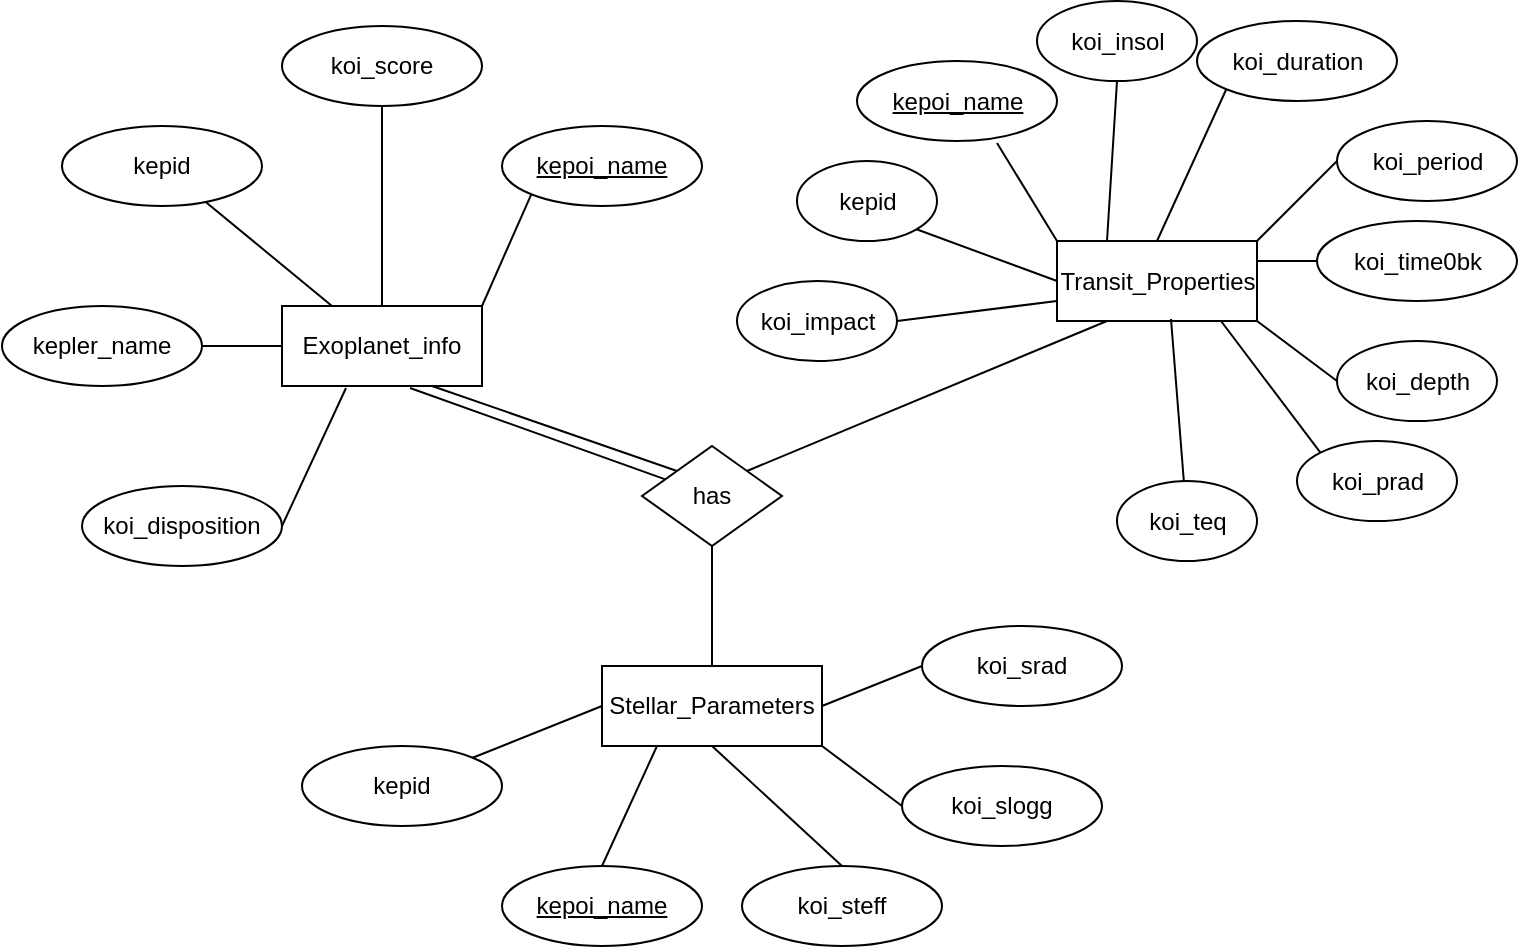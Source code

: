 <mxfile version="14.5.10" type="device"><diagram id="R2lEEEUBdFMjLlhIrx00" name="Page-1"><mxGraphModel dx="1422" dy="762" grid="1" gridSize="10" guides="1" tooltips="1" connect="1" arrows="0" fold="1" page="1" pageScale="1" pageWidth="850" pageHeight="1100" math="0" shadow="0" extFonts="Permanent Marker^https://fonts.googleapis.com/css?family=Permanent+Marker"><root><mxCell id="0"/><mxCell id="1" parent="0"/><mxCell id="kBPqLF1zYxaWXtyzgNbq-1" value="Exoplanet_info" style="whiteSpace=wrap;html=1;align=center;" vertex="1" parent="1"><mxGeometry x="210" y="220" width="100" height="40" as="geometry"/></mxCell><mxCell id="kBPqLF1zYxaWXtyzgNbq-2" value="Transit_Properties" style="whiteSpace=wrap;html=1;align=center;" vertex="1" parent="1"><mxGeometry x="597.5" y="187.5" width="100" height="40" as="geometry"/></mxCell><mxCell id="kBPqLF1zYxaWXtyzgNbq-3" value="Stellar_Parameters" style="whiteSpace=wrap;html=1;align=center;" vertex="1" parent="1"><mxGeometry x="370" y="400" width="110" height="40" as="geometry"/></mxCell><mxCell id="kBPqLF1zYxaWXtyzgNbq-4" value="kepid" style="ellipse;whiteSpace=wrap;html=1;align=center;" vertex="1" parent="1"><mxGeometry x="100" y="130" width="100" height="40" as="geometry"/></mxCell><mxCell id="kBPqLF1zYxaWXtyzgNbq-5" value="kepler_name" style="ellipse;whiteSpace=wrap;html=1;align=center;" vertex="1" parent="1"><mxGeometry x="70" y="220" width="100" height="40" as="geometry"/></mxCell><mxCell id="kBPqLF1zYxaWXtyzgNbq-6" value="kepoi_name" style="ellipse;whiteSpace=wrap;html=1;align=center;fontStyle=4;" vertex="1" parent="1"><mxGeometry x="320" y="130" width="100" height="40" as="geometry"/></mxCell><mxCell id="kBPqLF1zYxaWXtyzgNbq-8" value="koi_disposition" style="ellipse;whiteSpace=wrap;html=1;align=center;" vertex="1" parent="1"><mxGeometry x="110" y="310" width="100" height="40" as="geometry"/></mxCell><mxCell id="kBPqLF1zYxaWXtyzgNbq-9" value="koi_score" style="ellipse;whiteSpace=wrap;html=1;align=center;" vertex="1" parent="1"><mxGeometry x="210" y="80" width="100" height="40" as="geometry"/></mxCell><mxCell id="kBPqLF1zYxaWXtyzgNbq-10" value="" style="endArrow=none;html=1;exitX=1;exitY=0.5;exitDx=0;exitDy=0;entryX=0.32;entryY=1.025;entryDx=0;entryDy=0;entryPerimeter=0;" edge="1" parent="1" source="kBPqLF1zYxaWXtyzgNbq-8" target="kBPqLF1zYxaWXtyzgNbq-1"><mxGeometry width="50" height="50" relative="1" as="geometry"><mxPoint x="450" y="350" as="sourcePoint"/><mxPoint x="500" y="300" as="targetPoint"/></mxGeometry></mxCell><mxCell id="kBPqLF1zYxaWXtyzgNbq-11" value="" style="endArrow=none;html=1;exitX=1;exitY=0.5;exitDx=0;exitDy=0;entryX=0;entryY=0.5;entryDx=0;entryDy=0;" edge="1" parent="1" source="kBPqLF1zYxaWXtyzgNbq-5" target="kBPqLF1zYxaWXtyzgNbq-1"><mxGeometry width="50" height="50" relative="1" as="geometry"><mxPoint x="450" y="350" as="sourcePoint"/><mxPoint x="500" y="300" as="targetPoint"/></mxGeometry></mxCell><mxCell id="kBPqLF1zYxaWXtyzgNbq-12" value="" style="endArrow=none;html=1;entryX=0.25;entryY=0;entryDx=0;entryDy=0;" edge="1" parent="1" source="kBPqLF1zYxaWXtyzgNbq-4" target="kBPqLF1zYxaWXtyzgNbq-1"><mxGeometry width="50" height="50" relative="1" as="geometry"><mxPoint x="450" y="350" as="sourcePoint"/><mxPoint x="500" y="300" as="targetPoint"/></mxGeometry></mxCell><mxCell id="kBPqLF1zYxaWXtyzgNbq-13" value="" style="endArrow=none;html=1;entryX=0.5;entryY=1;entryDx=0;entryDy=0;" edge="1" parent="1" source="kBPqLF1zYxaWXtyzgNbq-1" target="kBPqLF1zYxaWXtyzgNbq-9"><mxGeometry width="50" height="50" relative="1" as="geometry"><mxPoint x="450" y="350" as="sourcePoint"/><mxPoint x="500" y="300" as="targetPoint"/></mxGeometry></mxCell><mxCell id="kBPqLF1zYxaWXtyzgNbq-14" value="" style="endArrow=none;html=1;entryX=0;entryY=1;entryDx=0;entryDy=0;exitX=1;exitY=0;exitDx=0;exitDy=0;" edge="1" parent="1" source="kBPqLF1zYxaWXtyzgNbq-1" target="kBPqLF1zYxaWXtyzgNbq-6"><mxGeometry width="50" height="50" relative="1" as="geometry"><mxPoint x="450" y="350" as="sourcePoint"/><mxPoint x="500" y="300" as="targetPoint"/></mxGeometry></mxCell><mxCell id="kBPqLF1zYxaWXtyzgNbq-15" value="kepid" style="ellipse;whiteSpace=wrap;html=1;align=center;" vertex="1" parent="1"><mxGeometry x="467.5" y="147.5" width="70" height="40" as="geometry"/></mxCell><mxCell id="kBPqLF1zYxaWXtyzgNbq-16" value="kepoi_name" style="ellipse;whiteSpace=wrap;html=1;align=center;fontStyle=4;" vertex="1" parent="1"><mxGeometry x="497.5" y="97.5" width="100" height="40" as="geometry"/></mxCell><mxCell id="kBPqLF1zYxaWXtyzgNbq-17" value="koi_period" style="ellipse;whiteSpace=wrap;html=1;align=center;" vertex="1" parent="1"><mxGeometry x="737.5" y="127.5" width="90" height="40" as="geometry"/></mxCell><mxCell id="kBPqLF1zYxaWXtyzgNbq-18" value="koi_time0bk" style="ellipse;whiteSpace=wrap;html=1;align=center;" vertex="1" parent="1"><mxGeometry x="727.5" y="177.5" width="100" height="40" as="geometry"/></mxCell><mxCell id="kBPqLF1zYxaWXtyzgNbq-19" value="koi_impact" style="ellipse;whiteSpace=wrap;html=1;align=center;" vertex="1" parent="1"><mxGeometry x="437.5" y="207.5" width="80" height="40" as="geometry"/></mxCell><mxCell id="kBPqLF1zYxaWXtyzgNbq-21" value="koi_duration" style="ellipse;whiteSpace=wrap;html=1;align=center;" vertex="1" parent="1"><mxGeometry x="667.5" y="77.5" width="100" height="40" as="geometry"/></mxCell><mxCell id="kBPqLF1zYxaWXtyzgNbq-22" value="koi_depth" style="ellipse;whiteSpace=wrap;html=1;align=center;" vertex="1" parent="1"><mxGeometry x="737.5" y="237.5" width="80" height="40" as="geometry"/></mxCell><mxCell id="kBPqLF1zYxaWXtyzgNbq-23" value="koi_prad" style="ellipse;whiteSpace=wrap;html=1;align=center;" vertex="1" parent="1"><mxGeometry x="717.5" y="287.5" width="80" height="40" as="geometry"/></mxCell><mxCell id="kBPqLF1zYxaWXtyzgNbq-24" value="koi_teq" style="ellipse;whiteSpace=wrap;html=1;align=center;" vertex="1" parent="1"><mxGeometry x="627.5" y="307.5" width="70" height="40" as="geometry"/></mxCell><mxCell id="kBPqLF1zYxaWXtyzgNbq-25" value="koi_insol" style="ellipse;whiteSpace=wrap;html=1;align=center;" vertex="1" parent="1"><mxGeometry x="587.5" y="67.5" width="80" height="40" as="geometry"/></mxCell><mxCell id="kBPqLF1zYxaWXtyzgNbq-26" value="" style="endArrow=none;html=1;entryX=1;entryY=0.5;entryDx=0;entryDy=0;exitX=0;exitY=0.75;exitDx=0;exitDy=0;" edge="1" parent="1" source="kBPqLF1zYxaWXtyzgNbq-2" target="kBPqLF1zYxaWXtyzgNbq-19"><mxGeometry width="50" height="50" relative="1" as="geometry"><mxPoint x="387.5" y="367.5" as="sourcePoint"/><mxPoint x="437.5" y="317.5" as="targetPoint"/></mxGeometry></mxCell><mxCell id="kBPqLF1zYxaWXtyzgNbq-27" value="" style="endArrow=none;html=1;entryX=1;entryY=1;entryDx=0;entryDy=0;exitX=0;exitY=0.5;exitDx=0;exitDy=0;" edge="1" parent="1" source="kBPqLF1zYxaWXtyzgNbq-2" target="kBPqLF1zYxaWXtyzgNbq-15"><mxGeometry width="50" height="50" relative="1" as="geometry"><mxPoint x="387.5" y="367.5" as="sourcePoint"/><mxPoint x="437.5" y="317.5" as="targetPoint"/></mxGeometry></mxCell><mxCell id="kBPqLF1zYxaWXtyzgNbq-28" value="" style="endArrow=none;html=1;entryX=0.7;entryY=1.025;entryDx=0;entryDy=0;entryPerimeter=0;exitX=0;exitY=0;exitDx=0;exitDy=0;" edge="1" parent="1" source="kBPqLF1zYxaWXtyzgNbq-2" target="kBPqLF1zYxaWXtyzgNbq-16"><mxGeometry width="50" height="50" relative="1" as="geometry"><mxPoint x="387.5" y="367.5" as="sourcePoint"/><mxPoint x="437.5" y="317.5" as="targetPoint"/></mxGeometry></mxCell><mxCell id="kBPqLF1zYxaWXtyzgNbq-29" value="" style="endArrow=none;html=1;entryX=0.5;entryY=1;entryDx=0;entryDy=0;exitX=0.25;exitY=0;exitDx=0;exitDy=0;" edge="1" parent="1" source="kBPqLF1zYxaWXtyzgNbq-2" target="kBPqLF1zYxaWXtyzgNbq-25"><mxGeometry width="50" height="50" relative="1" as="geometry"><mxPoint x="387.5" y="367.5" as="sourcePoint"/><mxPoint x="437.5" y="317.5" as="targetPoint"/></mxGeometry></mxCell><mxCell id="kBPqLF1zYxaWXtyzgNbq-30" value="" style="endArrow=none;html=1;entryX=0;entryY=1;entryDx=0;entryDy=0;exitX=0.5;exitY=0;exitDx=0;exitDy=0;" edge="1" parent="1" source="kBPqLF1zYxaWXtyzgNbq-2" target="kBPqLF1zYxaWXtyzgNbq-21"><mxGeometry width="50" height="50" relative="1" as="geometry"><mxPoint x="387.5" y="367.5" as="sourcePoint"/><mxPoint x="487.5" y="277.5" as="targetPoint"/></mxGeometry></mxCell><mxCell id="kBPqLF1zYxaWXtyzgNbq-31" value="" style="endArrow=none;html=1;entryX=0;entryY=0.5;entryDx=0;entryDy=0;exitX=1;exitY=0;exitDx=0;exitDy=0;" edge="1" parent="1" source="kBPqLF1zYxaWXtyzgNbq-2" target="kBPqLF1zYxaWXtyzgNbq-17"><mxGeometry width="50" height="50" relative="1" as="geometry"><mxPoint x="387.5" y="367.5" as="sourcePoint"/><mxPoint x="437.5" y="317.5" as="targetPoint"/></mxGeometry></mxCell><mxCell id="kBPqLF1zYxaWXtyzgNbq-32" value="" style="endArrow=none;html=1;entryX=0;entryY=0.5;entryDx=0;entryDy=0;exitX=1;exitY=0.25;exitDx=0;exitDy=0;" edge="1" parent="1" source="kBPqLF1zYxaWXtyzgNbq-2" target="kBPqLF1zYxaWXtyzgNbq-18"><mxGeometry width="50" height="50" relative="1" as="geometry"><mxPoint x="387.5" y="367.5" as="sourcePoint"/><mxPoint x="437.5" y="317.5" as="targetPoint"/></mxGeometry></mxCell><mxCell id="kBPqLF1zYxaWXtyzgNbq-33" value="" style="endArrow=none;html=1;entryX=0;entryY=0.5;entryDx=0;entryDy=0;exitX=1;exitY=1;exitDx=0;exitDy=0;" edge="1" parent="1" source="kBPqLF1zYxaWXtyzgNbq-2" target="kBPqLF1zYxaWXtyzgNbq-22"><mxGeometry width="50" height="50" relative="1" as="geometry"><mxPoint x="387.5" y="367.5" as="sourcePoint"/><mxPoint x="437.5" y="317.5" as="targetPoint"/></mxGeometry></mxCell><mxCell id="kBPqLF1zYxaWXtyzgNbq-34" value="" style="endArrow=none;html=1;entryX=0.82;entryY=1;entryDx=0;entryDy=0;entryPerimeter=0;exitX=0;exitY=0;exitDx=0;exitDy=0;" edge="1" parent="1" source="kBPqLF1zYxaWXtyzgNbq-23" target="kBPqLF1zYxaWXtyzgNbq-2"><mxGeometry width="50" height="50" relative="1" as="geometry"><mxPoint x="387.5" y="367.5" as="sourcePoint"/><mxPoint x="437.5" y="317.5" as="targetPoint"/></mxGeometry></mxCell><mxCell id="kBPqLF1zYxaWXtyzgNbq-35" value="" style="endArrow=none;html=1;entryX=0.57;entryY=0.975;entryDx=0;entryDy=0;entryPerimeter=0;" edge="1" parent="1" source="kBPqLF1zYxaWXtyzgNbq-24" target="kBPqLF1zYxaWXtyzgNbq-2"><mxGeometry width="50" height="50" relative="1" as="geometry"><mxPoint x="387.5" y="367.5" as="sourcePoint"/><mxPoint x="437.5" y="317.5" as="targetPoint"/></mxGeometry></mxCell><mxCell id="kBPqLF1zYxaWXtyzgNbq-36" value="kepid" style="ellipse;whiteSpace=wrap;html=1;align=center;" vertex="1" parent="1"><mxGeometry x="220" y="440" width="100" height="40" as="geometry"/></mxCell><mxCell id="kBPqLF1zYxaWXtyzgNbq-37" value="kepoi_name" style="ellipse;whiteSpace=wrap;html=1;align=center;fontStyle=4;" vertex="1" parent="1"><mxGeometry x="320" y="500" width="100" height="40" as="geometry"/></mxCell><mxCell id="kBPqLF1zYxaWXtyzgNbq-38" value="koi_steff" style="ellipse;whiteSpace=wrap;html=1;align=center;" vertex="1" parent="1"><mxGeometry x="440" y="500" width="100" height="40" as="geometry"/></mxCell><mxCell id="kBPqLF1zYxaWXtyzgNbq-39" value="koi_slogg" style="ellipse;whiteSpace=wrap;html=1;align=center;" vertex="1" parent="1"><mxGeometry x="520" y="450" width="100" height="40" as="geometry"/></mxCell><mxCell id="kBPqLF1zYxaWXtyzgNbq-40" value="koi_srad" style="ellipse;whiteSpace=wrap;html=1;align=center;" vertex="1" parent="1"><mxGeometry x="530" y="380" width="100" height="40" as="geometry"/></mxCell><mxCell id="kBPqLF1zYxaWXtyzgNbq-41" value="" style="endArrow=none;html=1;exitX=1;exitY=0;exitDx=0;exitDy=0;entryX=0;entryY=0.5;entryDx=0;entryDy=0;" edge="1" parent="1" source="kBPqLF1zYxaWXtyzgNbq-36" target="kBPqLF1zYxaWXtyzgNbq-3"><mxGeometry width="50" height="50" relative="1" as="geometry"><mxPoint x="400" y="270" as="sourcePoint"/><mxPoint x="450" y="220" as="targetPoint"/></mxGeometry></mxCell><mxCell id="kBPqLF1zYxaWXtyzgNbq-42" value="" style="endArrow=none;html=1;exitX=0.5;exitY=0;exitDx=0;exitDy=0;entryX=0.25;entryY=1;entryDx=0;entryDy=0;" edge="1" parent="1" source="kBPqLF1zYxaWXtyzgNbq-37" target="kBPqLF1zYxaWXtyzgNbq-3"><mxGeometry width="50" height="50" relative="1" as="geometry"><mxPoint x="400" y="270" as="sourcePoint"/><mxPoint x="450" y="220" as="targetPoint"/></mxGeometry></mxCell><mxCell id="kBPqLF1zYxaWXtyzgNbq-43" value="" style="endArrow=none;html=1;exitX=0.5;exitY=0;exitDx=0;exitDy=0;entryX=0.5;entryY=1;entryDx=0;entryDy=0;" edge="1" parent="1" source="kBPqLF1zYxaWXtyzgNbq-38" target="kBPqLF1zYxaWXtyzgNbq-3"><mxGeometry width="50" height="50" relative="1" as="geometry"><mxPoint x="400" y="270" as="sourcePoint"/><mxPoint x="450" y="220" as="targetPoint"/></mxGeometry></mxCell><mxCell id="kBPqLF1zYxaWXtyzgNbq-44" value="" style="endArrow=none;html=1;exitX=0;exitY=0.5;exitDx=0;exitDy=0;entryX=1;entryY=1;entryDx=0;entryDy=0;" edge="1" parent="1" source="kBPqLF1zYxaWXtyzgNbq-39" target="kBPqLF1zYxaWXtyzgNbq-3"><mxGeometry width="50" height="50" relative="1" as="geometry"><mxPoint x="400" y="270" as="sourcePoint"/><mxPoint x="450" y="220" as="targetPoint"/></mxGeometry></mxCell><mxCell id="kBPqLF1zYxaWXtyzgNbq-45" value="" style="endArrow=none;html=1;exitX=0;exitY=0.5;exitDx=0;exitDy=0;entryX=1;entryY=0.5;entryDx=0;entryDy=0;" edge="1" parent="1" source="kBPqLF1zYxaWXtyzgNbq-40" target="kBPqLF1zYxaWXtyzgNbq-3"><mxGeometry width="50" height="50" relative="1" as="geometry"><mxPoint x="400" y="270" as="sourcePoint"/><mxPoint x="450" y="220" as="targetPoint"/></mxGeometry></mxCell><mxCell id="kBPqLF1zYxaWXtyzgNbq-46" value="has" style="shape=rhombus;perimeter=rhombusPerimeter;whiteSpace=wrap;html=1;align=center;" vertex="1" parent="1"><mxGeometry x="390" y="290" width="70" height="50" as="geometry"/></mxCell><mxCell id="kBPqLF1zYxaWXtyzgNbq-47" value="" style="endArrow=none;html=1;entryX=0.75;entryY=1;entryDx=0;entryDy=0;exitX=0;exitY=0;exitDx=0;exitDy=0;" edge="1" parent="1" source="kBPqLF1zYxaWXtyzgNbq-46" target="kBPqLF1zYxaWXtyzgNbq-1"><mxGeometry width="50" height="50" relative="1" as="geometry"><mxPoint x="400" y="320" as="sourcePoint"/><mxPoint x="450" y="270" as="targetPoint"/></mxGeometry></mxCell><mxCell id="kBPqLF1zYxaWXtyzgNbq-48" value="" style="endArrow=none;html=1;exitX=0.5;exitY=1;exitDx=0;exitDy=0;entryX=0.5;entryY=0;entryDx=0;entryDy=0;" edge="1" parent="1" source="kBPqLF1zYxaWXtyzgNbq-46" target="kBPqLF1zYxaWXtyzgNbq-3"><mxGeometry width="50" height="50" relative="1" as="geometry"><mxPoint x="400" y="320" as="sourcePoint"/><mxPoint x="450" y="270" as="targetPoint"/></mxGeometry></mxCell><mxCell id="kBPqLF1zYxaWXtyzgNbq-49" value="" style="endArrow=none;html=1;entryX=0.25;entryY=1;entryDx=0;entryDy=0;exitX=1;exitY=0;exitDx=0;exitDy=0;" edge="1" parent="1" source="kBPqLF1zYxaWXtyzgNbq-46" target="kBPqLF1zYxaWXtyzgNbq-2"><mxGeometry width="50" height="50" relative="1" as="geometry"><mxPoint x="430" y="350" as="sourcePoint"/><mxPoint x="437.5" y="317.5" as="targetPoint"/></mxGeometry></mxCell><mxCell id="kBPqLF1zYxaWXtyzgNbq-50" value="" style="endArrow=none;html=1;entryX=0.64;entryY=1.025;entryDx=0;entryDy=0;entryPerimeter=0;" edge="1" parent="1" source="kBPqLF1zYxaWXtyzgNbq-46" target="kBPqLF1zYxaWXtyzgNbq-1"><mxGeometry width="50" height="50" relative="1" as="geometry"><mxPoint x="380" y="297" as="sourcePoint"/><mxPoint x="230" y="237" as="targetPoint"/></mxGeometry></mxCell></root></mxGraphModel></diagram></mxfile>